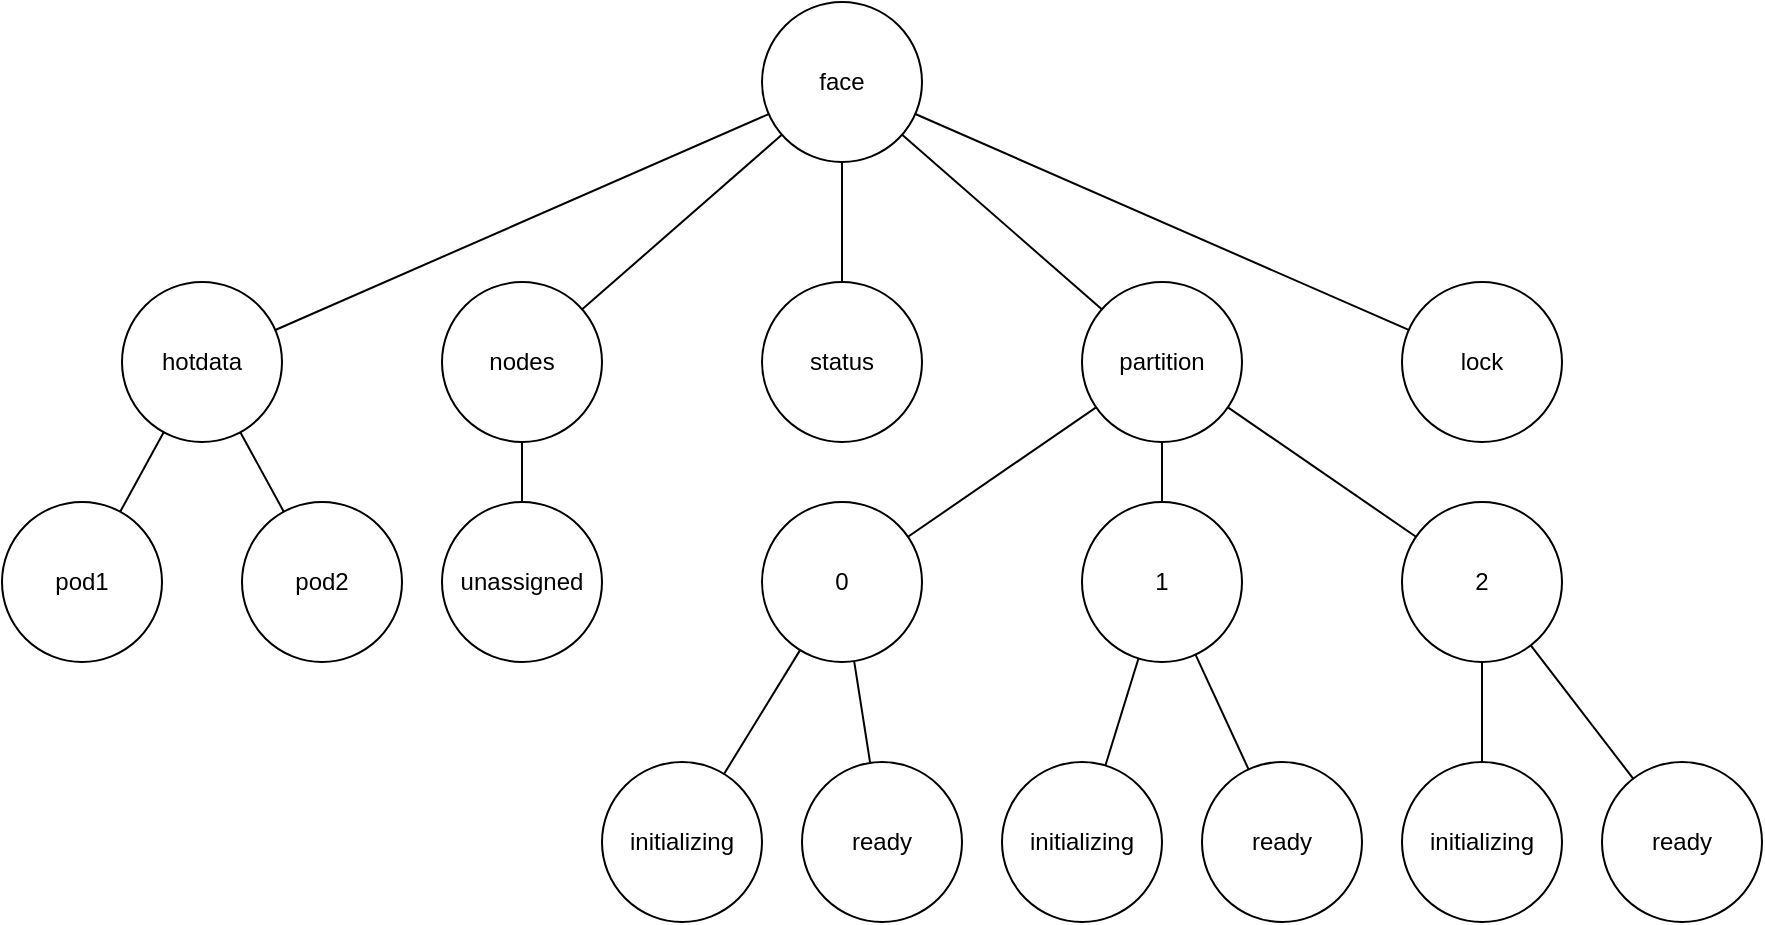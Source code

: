<mxfile version="17.2.1" type="github" pages="2">
  <diagram id="ggRIh1Yd6XoYF3ta6GQ2" name="zk-structure">
    <mxGraphModel dx="1206" dy="752" grid="1" gridSize="10" guides="1" tooltips="1" connect="1" arrows="1" fold="1" page="1" pageScale="1" pageWidth="1169" pageHeight="827" math="0" shadow="0">
      <root>
        <mxCell id="0" />
        <mxCell id="1" parent="0" />
        <mxCell id="4fFtL_55b3TJvYWZb8gH-5" value="" style="rounded=0;orthogonalLoop=1;jettySize=auto;html=1;endArrow=none;endFill=0;" parent="1" source="4fFtL_55b3TJvYWZb8gH-1" target="4fFtL_55b3TJvYWZb8gH-2" edge="1">
          <mxGeometry relative="1" as="geometry" />
        </mxCell>
        <mxCell id="4fFtL_55b3TJvYWZb8gH-1" value="face" style="ellipse;whiteSpace=wrap;html=1;aspect=fixed;" parent="1" vertex="1">
          <mxGeometry x="525" y="200" width="80" height="80" as="geometry" />
        </mxCell>
        <mxCell id="4fFtL_55b3TJvYWZb8gH-2" value="nodes" style="ellipse;whiteSpace=wrap;html=1;aspect=fixed;" parent="1" vertex="1">
          <mxGeometry x="365" y="340" width="80" height="80" as="geometry" />
        </mxCell>
        <mxCell id="4fFtL_55b3TJvYWZb8gH-3" value="partition" style="ellipse;whiteSpace=wrap;html=1;aspect=fixed;" parent="1" vertex="1">
          <mxGeometry x="685" y="340" width="80" height="80" as="geometry" />
        </mxCell>
        <mxCell id="4fFtL_55b3TJvYWZb8gH-4" value="unassigned" style="ellipse;whiteSpace=wrap;html=1;aspect=fixed;" parent="1" vertex="1">
          <mxGeometry x="365" y="450" width="80" height="80" as="geometry" />
        </mxCell>
        <mxCell id="4fFtL_55b3TJvYWZb8gH-6" value="" style="rounded=0;orthogonalLoop=1;jettySize=auto;html=1;endArrow=none;endFill=0;" parent="1" source="4fFtL_55b3TJvYWZb8gH-1" target="4fFtL_55b3TJvYWZb8gH-3" edge="1">
          <mxGeometry relative="1" as="geometry">
            <mxPoint x="472.897" y="283.98" as="sourcePoint" />
            <mxPoint x="434.964" y="345.934" as="targetPoint" />
          </mxGeometry>
        </mxCell>
        <mxCell id="4fFtL_55b3TJvYWZb8gH-7" value="" style="rounded=0;orthogonalLoop=1;jettySize=auto;html=1;endArrow=none;endFill=0;" parent="1" source="4fFtL_55b3TJvYWZb8gH-4" target="4fFtL_55b3TJvYWZb8gH-2" edge="1">
          <mxGeometry relative="1" as="geometry">
            <mxPoint x="472.897" y="283.98" as="sourcePoint" />
            <mxPoint x="434.964" y="345.934" as="targetPoint" />
          </mxGeometry>
        </mxCell>
        <mxCell id="4fFtL_55b3TJvYWZb8gH-10" value="0" style="ellipse;whiteSpace=wrap;html=1;aspect=fixed;" parent="1" vertex="1">
          <mxGeometry x="525" y="450" width="80" height="80" as="geometry" />
        </mxCell>
        <mxCell id="4fFtL_55b3TJvYWZb8gH-11" value="" style="rounded=0;orthogonalLoop=1;jettySize=auto;html=1;endArrow=none;endFill=0;" parent="1" source="4fFtL_55b3TJvYWZb8gH-10" target="4fFtL_55b3TJvYWZb8gH-3" edge="1">
          <mxGeometry relative="1" as="geometry">
            <mxPoint x="474.154" y="485.27" as="sourcePoint" />
            <mxPoint x="433.846" y="414.73" as="targetPoint" />
          </mxGeometry>
        </mxCell>
        <mxCell id="4fFtL_55b3TJvYWZb8gH-12" value="1" style="ellipse;whiteSpace=wrap;html=1;aspect=fixed;" parent="1" vertex="1">
          <mxGeometry x="685" y="450" width="80" height="80" as="geometry" />
        </mxCell>
        <mxCell id="4fFtL_55b3TJvYWZb8gH-13" value="" style="rounded=0;orthogonalLoop=1;jettySize=auto;html=1;endArrow=none;endFill=0;" parent="1" source="4fFtL_55b3TJvYWZb8gH-12" target="4fFtL_55b3TJvYWZb8gH-3" edge="1">
          <mxGeometry relative="1" as="geometry">
            <mxPoint x="697.823" y="482.265" as="sourcePoint" />
            <mxPoint x="775.187" y="407.746" as="targetPoint" />
          </mxGeometry>
        </mxCell>
        <mxCell id="4fFtL_55b3TJvYWZb8gH-14" value="2" style="ellipse;whiteSpace=wrap;html=1;aspect=fixed;" parent="1" vertex="1">
          <mxGeometry x="845" y="450" width="80" height="80" as="geometry" />
        </mxCell>
        <mxCell id="4fFtL_55b3TJvYWZb8gH-15" value="" style="rounded=0;orthogonalLoop=1;jettySize=auto;html=1;endArrow=none;endFill=0;" parent="1" source="4fFtL_55b3TJvYWZb8gH-14" target="4fFtL_55b3TJvYWZb8gH-3" edge="1">
          <mxGeometry relative="1" as="geometry">
            <mxPoint x="818.282" y="470.411" as="sourcePoint" />
            <mxPoint x="810.082" y="419.535" as="targetPoint" />
          </mxGeometry>
        </mxCell>
        <mxCell id="4fFtL_55b3TJvYWZb8gH-16" value="initializing" style="ellipse;whiteSpace=wrap;html=1;aspect=fixed;" parent="1" vertex="1">
          <mxGeometry x="445" y="580" width="80" height="80" as="geometry" />
        </mxCell>
        <mxCell id="4fFtL_55b3TJvYWZb8gH-17" value="" style="rounded=0;orthogonalLoop=1;jettySize=auto;html=1;endArrow=none;endFill=0;" parent="1" source="4fFtL_55b3TJvYWZb8gH-16" target="4fFtL_55b3TJvYWZb8gH-10" edge="1">
          <mxGeometry relative="1" as="geometry">
            <mxPoint x="697.823" y="482.265" as="sourcePoint" />
            <mxPoint x="775.187" y="407.746" as="targetPoint" />
          </mxGeometry>
        </mxCell>
        <mxCell id="4fFtL_55b3TJvYWZb8gH-18" value="ready" style="ellipse;whiteSpace=wrap;html=1;aspect=fixed;" parent="1" vertex="1">
          <mxGeometry x="545" y="580" width="80" height="80" as="geometry" />
        </mxCell>
        <mxCell id="4fFtL_55b3TJvYWZb8gH-19" value="" style="rounded=0;orthogonalLoop=1;jettySize=auto;html=1;endArrow=none;endFill=0;" parent="1" source="4fFtL_55b3TJvYWZb8gH-18" target="4fFtL_55b3TJvYWZb8gH-10" edge="1">
          <mxGeometry relative="1" as="geometry">
            <mxPoint x="603.941" y="597.956" as="sourcePoint" />
            <mxPoint x="645.172" y="542.128" as="targetPoint" />
          </mxGeometry>
        </mxCell>
        <mxCell id="4fFtL_55b3TJvYWZb8gH-20" value="initializing" style="ellipse;whiteSpace=wrap;html=1;aspect=fixed;" parent="1" vertex="1">
          <mxGeometry x="645" y="580" width="80" height="80" as="geometry" />
        </mxCell>
        <mxCell id="4fFtL_55b3TJvYWZb8gH-21" value="ready" style="ellipse;whiteSpace=wrap;html=1;aspect=fixed;" parent="1" vertex="1">
          <mxGeometry x="745" y="580" width="80" height="80" as="geometry" />
        </mxCell>
        <mxCell id="4fFtL_55b3TJvYWZb8gH-22" value="" style="rounded=0;orthogonalLoop=1;jettySize=auto;html=1;endArrow=none;endFill=0;" parent="1" source="4fFtL_55b3TJvYWZb8gH-20" target="4fFtL_55b3TJvYWZb8gH-12" edge="1">
          <mxGeometry relative="1" as="geometry">
            <mxPoint x="442.082" y="600.563" as="sourcePoint" />
            <mxPoint x="507.869" y="529.392" as="targetPoint" />
          </mxGeometry>
        </mxCell>
        <mxCell id="4fFtL_55b3TJvYWZb8gH-23" value="" style="rounded=0;orthogonalLoop=1;jettySize=auto;html=1;endArrow=none;endFill=0;" parent="1" source="4fFtL_55b3TJvYWZb8gH-21" target="4fFtL_55b3TJvYWZb8gH-12" edge="1">
          <mxGeometry relative="1" as="geometry">
            <mxPoint x="535" y="590" as="sourcePoint" />
            <mxPoint x="535" y="540" as="targetPoint" />
          </mxGeometry>
        </mxCell>
        <mxCell id="4fFtL_55b3TJvYWZb8gH-24" value="initializing" style="ellipse;whiteSpace=wrap;html=1;aspect=fixed;" parent="1" vertex="1">
          <mxGeometry x="845" y="580" width="80" height="80" as="geometry" />
        </mxCell>
        <mxCell id="4fFtL_55b3TJvYWZb8gH-25" value="ready" style="ellipse;whiteSpace=wrap;html=1;aspect=fixed;" parent="1" vertex="1">
          <mxGeometry x="945" y="580" width="80" height="80" as="geometry" />
        </mxCell>
        <mxCell id="4fFtL_55b3TJvYWZb8gH-26" value="" style="rounded=0;orthogonalLoop=1;jettySize=auto;html=1;endArrow=none;endFill=0;" parent="1" source="4fFtL_55b3TJvYWZb8gH-24" target="4fFtL_55b3TJvYWZb8gH-14" edge="1">
          <mxGeometry relative="1" as="geometry">
            <mxPoint x="665.201" y="591.323" as="sourcePoint" />
            <mxPoint x="679.601" y="538.625" as="targetPoint" />
          </mxGeometry>
        </mxCell>
        <mxCell id="4fFtL_55b3TJvYWZb8gH-27" value="" style="rounded=0;orthogonalLoop=1;jettySize=auto;html=1;endArrow=none;endFill=0;" parent="1" source="4fFtL_55b3TJvYWZb8gH-25" target="4fFtL_55b3TJvYWZb8gH-14" edge="1">
          <mxGeometry relative="1" as="geometry">
            <mxPoint x="753.054" y="596.558" as="sourcePoint" />
            <mxPoint x="711.89" y="533.479" as="targetPoint" />
          </mxGeometry>
        </mxCell>
        <mxCell id="4fFtL_55b3TJvYWZb8gH-28" value="lock" style="ellipse;whiteSpace=wrap;html=1;aspect=fixed;" parent="1" vertex="1">
          <mxGeometry x="845" y="340" width="80" height="80" as="geometry" />
        </mxCell>
        <mxCell id="4fFtL_55b3TJvYWZb8gH-29" value="" style="rounded=0;orthogonalLoop=1;jettySize=auto;html=1;endArrow=none;endFill=0;" parent="1" source="4fFtL_55b3TJvYWZb8gH-1" target="4fFtL_55b3TJvYWZb8gH-28" edge="1">
          <mxGeometry relative="1" as="geometry">
            <mxPoint x="549.037" y="280.429" as="sourcePoint" />
            <mxPoint x="481.032" y="359.63" as="targetPoint" />
          </mxGeometry>
        </mxCell>
        <mxCell id="vDX_VAeB3Gv7MbY2xDfk-1" value="status" style="ellipse;whiteSpace=wrap;html=1;aspect=fixed;" parent="1" vertex="1">
          <mxGeometry x="525" y="340" width="80" height="80" as="geometry" />
        </mxCell>
        <mxCell id="vDX_VAeB3Gv7MbY2xDfk-2" value="" style="rounded=0;orthogonalLoop=1;jettySize=auto;html=1;endArrow=none;endFill=0;" parent="1" source="vDX_VAeB3Gv7MbY2xDfk-1" target="4fFtL_55b3TJvYWZb8gH-1" edge="1">
          <mxGeometry relative="1" as="geometry">
            <mxPoint x="386.095" y="469.684" as="sourcePoint" />
            <mxPoint x="428.855" y="420.273" as="targetPoint" />
          </mxGeometry>
        </mxCell>
        <mxCell id="Ri_DD8MLibDZNiQe-Uxg-1" value="hotdata" style="ellipse;whiteSpace=wrap;html=1;aspect=fixed;" vertex="1" parent="1">
          <mxGeometry x="205" y="340" width="80" height="80" as="geometry" />
        </mxCell>
        <mxCell id="Ri_DD8MLibDZNiQe-Uxg-2" value="" style="endArrow=none;html=1;rounded=0;" edge="1" parent="1" source="Ri_DD8MLibDZNiQe-Uxg-1" target="4fFtL_55b3TJvYWZb8gH-1">
          <mxGeometry width="50" height="50" relative="1" as="geometry">
            <mxPoint x="165" y="210" as="sourcePoint" />
            <mxPoint x="215" y="160" as="targetPoint" />
          </mxGeometry>
        </mxCell>
        <mxCell id="Ri_DD8MLibDZNiQe-Uxg-3" value="pod1" style="ellipse;whiteSpace=wrap;html=1;aspect=fixed;" vertex="1" parent="1">
          <mxGeometry x="145" y="450" width="80" height="80" as="geometry" />
        </mxCell>
        <mxCell id="Ri_DD8MLibDZNiQe-Uxg-4" value="pod2" style="ellipse;whiteSpace=wrap;html=1;aspect=fixed;" vertex="1" parent="1">
          <mxGeometry x="265" y="450" width="80" height="80" as="geometry" />
        </mxCell>
        <mxCell id="Ri_DD8MLibDZNiQe-Uxg-5" value="" style="endArrow=none;html=1;rounded=0;" edge="1" parent="1" source="Ri_DD8MLibDZNiQe-Uxg-3" target="Ri_DD8MLibDZNiQe-Uxg-1">
          <mxGeometry width="50" height="50" relative="1" as="geometry">
            <mxPoint x="-205" y="320" as="sourcePoint" />
            <mxPoint x="-155" y="270" as="targetPoint" />
          </mxGeometry>
        </mxCell>
        <mxCell id="Ri_DD8MLibDZNiQe-Uxg-6" value="" style="endArrow=none;html=1;rounded=0;" edge="1" parent="1" source="Ri_DD8MLibDZNiQe-Uxg-4" target="Ri_DD8MLibDZNiQe-Uxg-1">
          <mxGeometry width="50" height="50" relative="1" as="geometry">
            <mxPoint x="-133.567" y="475.261" as="sourcePoint" />
            <mxPoint x="-56.453" y="414.713" as="targetPoint" />
          </mxGeometry>
        </mxCell>
      </root>
    </mxGraphModel>
  </diagram>
  <diagram id="j3t2g5V5ho7acekfVRub" name="architecture">
    <mxGraphModel dx="1206" dy="1579" grid="1" gridSize="10" guides="1" tooltips="1" connect="1" arrows="1" fold="1" page="1" pageScale="1" pageWidth="1169" pageHeight="827" math="0" shadow="0">
      <root>
        <mxCell id="0" />
        <mxCell id="1" parent="0" />
        <mxCell id="SEHMqhozJEpaW9w9JJqp-1" value="Query" style="shape=flexArrow;endArrow=classic;html=1;rounded=0;startArrow=block;fillColor=#ffff88;strokeColor=#36393d;sketch=0;shadow=0;" edge="1" parent="1" source="SEHMqhozJEpaW9w9JJqp-7" target="SEHMqhozJEpaW9w9JJqp-3">
          <mxGeometry y="10" width="50" height="50" relative="1" as="geometry">
            <mxPoint x="750" y="190" as="sourcePoint" />
            <mxPoint x="300" y="540" as="targetPoint" />
            <mxPoint as="offset" />
          </mxGeometry>
        </mxCell>
        <mxCell id="SEHMqhozJEpaW9w9JJqp-2" value="Request" style="shape=flexArrow;endArrow=classic;html=1;rounded=0;startArrow=block;fillColor=#ffff88;strokeColor=#36393d;sketch=0;shadow=0;entryX=0.5;entryY=0;entryDx=0;entryDy=0;" edge="1" parent="1" source="SEHMqhozJEpaW9w9JJqp-4" target="SEHMqhozJEpaW9w9JJqp-7">
          <mxGeometry y="10" width="50" height="50" relative="1" as="geometry">
            <mxPoint x="770" y="192" as="sourcePoint" />
            <mxPoint x="770" y="260" as="targetPoint" />
            <mxPoint as="offset" />
          </mxGeometry>
        </mxCell>
        <mxCell id="SEHMqhozJEpaW9w9JJqp-3" value="Data Worker Cluster" style="rounded=1;whiteSpace=wrap;html=1;labelPosition=center;verticalLabelPosition=top;align=center;verticalAlign=bottom;fillColor=#FFFFCC;strokeColor=#d79b00;gradientColor=#CCFFCC;" vertex="1" parent="1">
          <mxGeometry x="290" y="250" width="940" height="560" as="geometry" />
        </mxCell>
        <mxCell id="SEHMqhozJEpaW9w9JJqp-4" value="" style="outlineConnect=0;dashed=0;verticalLabelPosition=bottom;verticalAlign=top;align=center;html=1;shape=mxgraph.aws3.user;fillColor=#D2D3D3;gradientColor=none;" vertex="1" parent="1">
          <mxGeometry x="737.5" y="-110" width="45" height="63" as="geometry" />
        </mxCell>
        <mxCell id="SEHMqhozJEpaW9w9JJqp-5" value="Hot Data" style="rounded=1;whiteSpace=wrap;html=1;labelPosition=center;verticalLabelPosition=top;align=center;verticalAlign=bottom;fillColor=#e6d0de;gradientColor=#d5739d;strokeColor=#996185;" vertex="1" parent="1">
          <mxGeometry x="1060" y="270" width="150" height="510" as="geometry" />
        </mxCell>
        <mxCell id="SEHMqhozJEpaW9w9JJqp-6" value="" style="group;labelPosition=center;verticalLabelPosition=top;align=center;verticalAlign=bottom;whiteSpace=wrap;" vertex="1" connectable="0" parent="1">
          <mxGeometry x="290" y="25" width="940" height="140" as="geometry" />
        </mxCell>
        <mxCell id="SEHMqhozJEpaW9w9JJqp-7" value="Data Combiner Cluster" style="rounded=1;whiteSpace=wrap;html=1;labelPosition=center;verticalLabelPosition=top;align=center;verticalAlign=bottom;fillColor=#fff2cc;gradientColor=#ffd966;strokeColor=#d6b656;" vertex="1" parent="SEHMqhozJEpaW9w9JJqp-6">
          <mxGeometry width="940" height="140" as="geometry" />
        </mxCell>
        <mxCell id="SEHMqhozJEpaW9w9JJqp-8" value="Combiner-1" style="rounded=1;whiteSpace=wrap;html=1;fillColor=#ffff88;strokeColor=#36393d;" vertex="1" parent="SEHMqhozJEpaW9w9JJqp-6">
          <mxGeometry x="30" y="40" width="120" height="60" as="geometry" />
        </mxCell>
        <mxCell id="SEHMqhozJEpaW9w9JJqp-9" value="&lt;div&gt;Combiner-2&lt;/div&gt;" style="rounded=1;whiteSpace=wrap;html=1;fillColor=#ffff88;strokeColor=#36393d;" vertex="1" parent="SEHMqhozJEpaW9w9JJqp-6">
          <mxGeometry x="220" y="40" width="120" height="60" as="geometry" />
        </mxCell>
        <mxCell id="SEHMqhozJEpaW9w9JJqp-10" value="&lt;div&gt;Combiner-N&lt;/div&gt;" style="rounded=1;whiteSpace=wrap;html=1;fillColor=#ffff88;strokeColor=#36393d;" vertex="1" parent="SEHMqhozJEpaW9w9JJqp-6">
          <mxGeometry x="790" y="40" width="120" height="60" as="geometry" />
        </mxCell>
        <mxCell id="SEHMqhozJEpaW9w9JJqp-11" value="&lt;div&gt;Combiner-3&lt;/div&gt;" style="rounded=1;whiteSpace=wrap;html=1;fillColor=#ffff88;strokeColor=#36393d;" vertex="1" parent="SEHMqhozJEpaW9w9JJqp-6">
          <mxGeometry x="410" y="40" width="120" height="60" as="geometry" />
        </mxCell>
        <mxCell id="SEHMqhozJEpaW9w9JJqp-12" value="......." style="rounded=1;whiteSpace=wrap;html=1;fillColor=#ffff88;strokeColor=#36393d;" vertex="1" parent="SEHMqhozJEpaW9w9JJqp-6">
          <mxGeometry x="600" y="40" width="120" height="60" as="geometry" />
        </mxCell>
        <mxCell id="SEHMqhozJEpaW9w9JJqp-13" value="" style="group" vertex="1" connectable="0" parent="1">
          <mxGeometry x="40" y="250" width="150" height="560" as="geometry" />
        </mxCell>
        <mxCell id="SEHMqhozJEpaW9w9JJqp-14" value="Master Cluster" style="rounded=1;whiteSpace=wrap;html=1;labelPosition=center;verticalLabelPosition=top;align=center;verticalAlign=bottom;fillColor=#d5e8d4;gradientColor=#97d077;strokeColor=#82b366;" vertex="1" parent="SEHMqhozJEpaW9w9JJqp-13">
          <mxGeometry width="150" height="560" as="geometry" />
        </mxCell>
        <mxCell id="SEHMqhozJEpaW9w9JJqp-15" value="Master Pod1" style="rounded=1;whiteSpace=wrap;html=1;fillColor=#cdeb8b;strokeColor=#36393d;" vertex="1" parent="SEHMqhozJEpaW9w9JJqp-13">
          <mxGeometry x="17.5" y="32.941" width="115" height="98.824" as="geometry" />
        </mxCell>
        <mxCell id="SEHMqhozJEpaW9w9JJqp-16" value="Master Pod2" style="rounded=1;whiteSpace=wrap;html=1;fillColor=#cdeb8b;strokeColor=#36393d;" vertex="1" parent="SEHMqhozJEpaW9w9JJqp-13">
          <mxGeometry x="17.5" y="164.706" width="115" height="98.824" as="geometry" />
        </mxCell>
        <mxCell id="SEHMqhozJEpaW9w9JJqp-17" value="Master Pod..." style="rounded=1;whiteSpace=wrap;html=1;fillColor=#cdeb8b;strokeColor=#36393d;" vertex="1" parent="SEHMqhozJEpaW9w9JJqp-13">
          <mxGeometry x="17.5" y="296.471" width="115" height="98.824" as="geometry" />
        </mxCell>
        <mxCell id="SEHMqhozJEpaW9w9JJqp-18" value="Master PodN" style="rounded=1;whiteSpace=wrap;html=1;fillColor=#cdeb8b;strokeColor=#36393d;" vertex="1" parent="SEHMqhozJEpaW9w9JJqp-13">
          <mxGeometry x="17.5" y="428.235" width="115" height="98.824" as="geometry" />
        </mxCell>
        <mxCell id="SEHMqhozJEpaW9w9JJqp-19" value="Hot Data Worker 1" style="rounded=1;whiteSpace=wrap;html=1;fillColor=#fad9d5;strokeColor=#ae4132;" vertex="1" parent="1">
          <mxGeometry x="1075" y="300" width="120" height="60" as="geometry" />
        </mxCell>
        <mxCell id="SEHMqhozJEpaW9w9JJqp-20" value="Hot Data Worker 2" style="rounded=1;whiteSpace=wrap;html=1;fillColor=#fad9d5;strokeColor=#ae4132;" vertex="1" parent="1">
          <mxGeometry x="1075" y="433" width="120" height="60" as="geometry" />
        </mxCell>
        <mxCell id="SEHMqhozJEpaW9w9JJqp-21" value="Hot Data Worker ..." style="rounded=1;whiteSpace=wrap;html=1;fillColor=#fad9d5;strokeColor=#ae4132;" vertex="1" parent="1">
          <mxGeometry x="1075" y="567" width="120" height="60" as="geometry" />
        </mxCell>
        <mxCell id="SEHMqhozJEpaW9w9JJqp-22" value="Hot Data Worker N" style="rounded=1;whiteSpace=wrap;html=1;fillColor=#fad9d5;strokeColor=#ae4132;" vertex="1" parent="1">
          <mxGeometry x="1075" y="700" width="120" height="60" as="geometry" />
        </mxCell>
        <mxCell id="SEHMqhozJEpaW9w9JJqp-23" value="Cold Data" style="rounded=1;whiteSpace=wrap;html=1;labelPosition=center;verticalLabelPosition=top;align=center;verticalAlign=bottom;fillColor=#dae8fc;gradientColor=#7ea6e0;strokeColor=#6c8ebf;" vertex="1" parent="1">
          <mxGeometry x="310" y="270" width="740" height="510" as="geometry" />
        </mxCell>
        <mxCell id="SEHMqhozJEpaW9w9JJqp-24" value="" style="group" vertex="1" connectable="0" parent="1">
          <mxGeometry x="690" y="300" width="160" height="460" as="geometry" />
        </mxCell>
        <mxCell id="SEHMqhozJEpaW9w9JJqp-25" value="Partition ..." style="rounded=1;whiteSpace=wrap;html=1;labelPosition=center;verticalLabelPosition=top;align=center;verticalAlign=bottom;" vertex="1" parent="SEHMqhozJEpaW9w9JJqp-24">
          <mxGeometry width="160" height="460" as="geometry" />
        </mxCell>
        <mxCell id="SEHMqhozJEpaW9w9JJqp-26" value="" style="group;fillColor=none;strokeColor=none;" vertex="1" connectable="0" parent="SEHMqhozJEpaW9w9JJqp-24">
          <mxGeometry x="10" y="29" width="140" height="90" as="geometry" />
        </mxCell>
        <mxCell id="SEHMqhozJEpaW9w9JJqp-27" value="Computing Server-...A" style="rounded=1;whiteSpace=wrap;html=1;labelPosition=center;verticalLabelPosition=top;align=center;verticalAlign=bottom;fillColor=#b1ddf0;strokeColor=#10739e;" vertex="1" parent="SEHMqhozJEpaW9w9JJqp-26">
          <mxGeometry width="140" height="90" as="geometry" />
        </mxCell>
        <mxCell id="SEHMqhozJEpaW9w9JJqp-28" value="Faiss" style="rounded=1;whiteSpace=wrap;html=1;fillColor=#e1d5e7;strokeColor=#9673a6;" vertex="1" parent="SEHMqhozJEpaW9w9JJqp-26">
          <mxGeometry x="20" y="50" width="100" height="30" as="geometry" />
        </mxCell>
        <mxCell id="SEHMqhozJEpaW9w9JJqp-29" value="WebAPI" style="rounded=1;whiteSpace=wrap;html=1;fillColor=#dae8fc;strokeColor=#6c8ebf;" vertex="1" parent="SEHMqhozJEpaW9w9JJqp-26">
          <mxGeometry x="20" y="10" width="100" height="30" as="geometry" />
        </mxCell>
        <mxCell id="SEHMqhozJEpaW9w9JJqp-30" value="" style="group;fillColor=none;strokeColor=none;" vertex="1" connectable="0" parent="SEHMqhozJEpaW9w9JJqp-24">
          <mxGeometry x="10" y="140" width="140" height="90" as="geometry" />
        </mxCell>
        <mxCell id="SEHMqhozJEpaW9w9JJqp-31" value="Computing Server-...B" style="rounded=1;whiteSpace=wrap;html=1;labelPosition=center;verticalLabelPosition=top;align=center;verticalAlign=bottom;fillColor=#b1ddf0;strokeColor=#10739e;" vertex="1" parent="SEHMqhozJEpaW9w9JJqp-30">
          <mxGeometry width="140" height="90" as="geometry" />
        </mxCell>
        <mxCell id="SEHMqhozJEpaW9w9JJqp-32" value="Faiss" style="rounded=1;whiteSpace=wrap;html=1;fillColor=#e1d5e7;strokeColor=#9673a6;" vertex="1" parent="SEHMqhozJEpaW9w9JJqp-30">
          <mxGeometry x="20" y="50" width="100" height="30" as="geometry" />
        </mxCell>
        <mxCell id="SEHMqhozJEpaW9w9JJqp-33" value="WebAPI" style="rounded=1;whiteSpace=wrap;html=1;fillColor=#dae8fc;strokeColor=#6c8ebf;" vertex="1" parent="SEHMqhozJEpaW9w9JJqp-30">
          <mxGeometry x="20" y="10" width="100" height="30" as="geometry" />
        </mxCell>
        <mxCell id="SEHMqhozJEpaW9w9JJqp-34" value="" style="group;fillColor=#b1ddf0;strokeColor=#10739e;gradientColor=none;rounded=1;" vertex="1" connectable="0" parent="SEHMqhozJEpaW9w9JJqp-24">
          <mxGeometry x="10" y="250" width="140" height="90" as="geometry" />
        </mxCell>
        <mxCell id="SEHMqhozJEpaW9w9JJqp-35" value="Computing Server-......" style="rounded=1;whiteSpace=wrap;html=1;labelPosition=center;verticalLabelPosition=top;align=center;verticalAlign=bottom;strokeColor=none;fillColor=none;" vertex="1" parent="SEHMqhozJEpaW9w9JJqp-34">
          <mxGeometry width="140" height="90" as="geometry" />
        </mxCell>
        <mxCell id="SEHMqhozJEpaW9w9JJqp-36" value="Faiss" style="rounded=1;whiteSpace=wrap;html=1;fillColor=#e1d5e7;strokeColor=#9673a6;" vertex="1" parent="SEHMqhozJEpaW9w9JJqp-34">
          <mxGeometry x="20" y="50" width="100" height="30" as="geometry" />
        </mxCell>
        <mxCell id="SEHMqhozJEpaW9w9JJqp-37" value="WebAPI" style="rounded=1;whiteSpace=wrap;html=1;fillColor=#dae8fc;strokeColor=#6c8ebf;" vertex="1" parent="SEHMqhozJEpaW9w9JJqp-34">
          <mxGeometry x="20" y="10" width="100" height="30" as="geometry" />
        </mxCell>
        <mxCell id="SEHMqhozJEpaW9w9JJqp-38" value="" style="group" vertex="1" connectable="0" parent="SEHMqhozJEpaW9w9JJqp-24">
          <mxGeometry x="10" y="360" width="140" height="90" as="geometry" />
        </mxCell>
        <mxCell id="SEHMqhozJEpaW9w9JJqp-39" value="Computing Server-...Z" style="rounded=1;whiteSpace=wrap;html=1;labelPosition=center;verticalLabelPosition=top;align=center;verticalAlign=bottom;fillColor=#b1ddf0;strokeColor=#10739e;" vertex="1" parent="SEHMqhozJEpaW9w9JJqp-38">
          <mxGeometry width="140" height="90" as="geometry" />
        </mxCell>
        <mxCell id="SEHMqhozJEpaW9w9JJqp-40" value="Faiss" style="rounded=1;whiteSpace=wrap;html=1;fillColor=#e1d5e7;strokeColor=#9673a6;" vertex="1" parent="SEHMqhozJEpaW9w9JJqp-38">
          <mxGeometry x="20" y="50" width="100" height="30" as="geometry" />
        </mxCell>
        <mxCell id="SEHMqhozJEpaW9w9JJqp-41" value="WebAPI" style="rounded=1;whiteSpace=wrap;html=1;fillColor=#dae8fc;strokeColor=#6c8ebf;" vertex="1" parent="SEHMqhozJEpaW9w9JJqp-38">
          <mxGeometry x="20" y="10" width="100" height="30" as="geometry" />
        </mxCell>
        <mxCell id="SEHMqhozJEpaW9w9JJqp-42" value="" style="group" vertex="1" connectable="0" parent="1">
          <mxGeometry x="870" y="300" width="160" height="460" as="geometry" />
        </mxCell>
        <mxCell id="SEHMqhozJEpaW9w9JJqp-43" value="Partition N" style="rounded=1;whiteSpace=wrap;html=1;labelPosition=center;verticalLabelPosition=top;align=center;verticalAlign=bottom;" vertex="1" parent="SEHMqhozJEpaW9w9JJqp-42">
          <mxGeometry width="160" height="460" as="geometry" />
        </mxCell>
        <mxCell id="SEHMqhozJEpaW9w9JJqp-44" value="" style="group" vertex="1" connectable="0" parent="SEHMqhozJEpaW9w9JJqp-42">
          <mxGeometry x="10" y="30" width="140" height="90" as="geometry" />
        </mxCell>
        <mxCell id="SEHMqhozJEpaW9w9JJqp-45" value="Computing Server-NA" style="rounded=1;whiteSpace=wrap;html=1;labelPosition=center;verticalLabelPosition=top;align=center;verticalAlign=bottom;fillColor=#b1ddf0;strokeColor=#10739e;" vertex="1" parent="SEHMqhozJEpaW9w9JJqp-44">
          <mxGeometry width="140" height="90" as="geometry" />
        </mxCell>
        <mxCell id="SEHMqhozJEpaW9w9JJqp-46" value="Faiss" style="rounded=1;whiteSpace=wrap;html=1;fillColor=#e1d5e7;strokeColor=#9673a6;" vertex="1" parent="SEHMqhozJEpaW9w9JJqp-44">
          <mxGeometry x="20" y="50" width="100" height="30" as="geometry" />
        </mxCell>
        <mxCell id="SEHMqhozJEpaW9w9JJqp-47" value="WebAPI" style="rounded=1;whiteSpace=wrap;html=1;fillColor=#dae8fc;strokeColor=#6c8ebf;" vertex="1" parent="SEHMqhozJEpaW9w9JJqp-44">
          <mxGeometry x="20" y="10" width="100" height="30" as="geometry" />
        </mxCell>
        <mxCell id="SEHMqhozJEpaW9w9JJqp-48" value="" style="group" vertex="1" connectable="0" parent="SEHMqhozJEpaW9w9JJqp-42">
          <mxGeometry x="10" y="140" width="140" height="90" as="geometry" />
        </mxCell>
        <mxCell id="SEHMqhozJEpaW9w9JJqp-49" value="Computing Server-NB" style="rounded=1;whiteSpace=wrap;html=1;labelPosition=center;verticalLabelPosition=top;align=center;verticalAlign=bottom;fillColor=#b1ddf0;strokeColor=#10739e;" vertex="1" parent="SEHMqhozJEpaW9w9JJqp-48">
          <mxGeometry width="140" height="90" as="geometry" />
        </mxCell>
        <mxCell id="SEHMqhozJEpaW9w9JJqp-50" value="Faiss" style="rounded=1;whiteSpace=wrap;html=1;fillColor=#e1d5e7;strokeColor=#9673a6;" vertex="1" parent="SEHMqhozJEpaW9w9JJqp-48">
          <mxGeometry x="20" y="50" width="100" height="30" as="geometry" />
        </mxCell>
        <mxCell id="SEHMqhozJEpaW9w9JJqp-51" value="WebAPI" style="rounded=1;whiteSpace=wrap;html=1;fillColor=#dae8fc;strokeColor=#6c8ebf;" vertex="1" parent="SEHMqhozJEpaW9w9JJqp-48">
          <mxGeometry x="20" y="10" width="100" height="30" as="geometry" />
        </mxCell>
        <mxCell id="SEHMqhozJEpaW9w9JJqp-52" value="" style="group" vertex="1" connectable="0" parent="SEHMqhozJEpaW9w9JJqp-42">
          <mxGeometry x="10" y="250" width="140" height="90" as="geometry" />
        </mxCell>
        <mxCell id="SEHMqhozJEpaW9w9JJqp-53" value="Computing Server-......" style="rounded=1;whiteSpace=wrap;html=1;labelPosition=center;verticalLabelPosition=top;align=center;verticalAlign=bottom;fillColor=#b1ddf0;strokeColor=#10739e;" vertex="1" parent="SEHMqhozJEpaW9w9JJqp-52">
          <mxGeometry width="140" height="90" as="geometry" />
        </mxCell>
        <mxCell id="SEHMqhozJEpaW9w9JJqp-54" value="Faiss" style="rounded=1;whiteSpace=wrap;html=1;fillColor=#e1d5e7;strokeColor=#9673a6;" vertex="1" parent="SEHMqhozJEpaW9w9JJqp-52">
          <mxGeometry x="20" y="50" width="100" height="30" as="geometry" />
        </mxCell>
        <mxCell id="SEHMqhozJEpaW9w9JJqp-55" value="WebAPI" style="rounded=1;whiteSpace=wrap;html=1;fillColor=#dae8fc;strokeColor=#6c8ebf;" vertex="1" parent="SEHMqhozJEpaW9w9JJqp-52">
          <mxGeometry x="20" y="10" width="100" height="30" as="geometry" />
        </mxCell>
        <mxCell id="SEHMqhozJEpaW9w9JJqp-56" value="" style="group" vertex="1" connectable="0" parent="SEHMqhozJEpaW9w9JJqp-42">
          <mxGeometry x="10" y="360" width="140" height="90" as="geometry" />
        </mxCell>
        <mxCell id="SEHMqhozJEpaW9w9JJqp-57" value="Computing Server-NZ" style="rounded=1;whiteSpace=wrap;html=1;labelPosition=center;verticalLabelPosition=top;align=center;verticalAlign=bottom;fillColor=#b1ddf0;strokeColor=#10739e;" vertex="1" parent="SEHMqhozJEpaW9w9JJqp-56">
          <mxGeometry width="140" height="90" as="geometry" />
        </mxCell>
        <mxCell id="SEHMqhozJEpaW9w9JJqp-58" value="Faiss" style="rounded=1;whiteSpace=wrap;html=1;fillColor=#e1d5e7;strokeColor=#9673a6;" vertex="1" parent="SEHMqhozJEpaW9w9JJqp-56">
          <mxGeometry x="20" y="50" width="100" height="30" as="geometry" />
        </mxCell>
        <mxCell id="SEHMqhozJEpaW9w9JJqp-59" value="WebAPI" style="rounded=1;whiteSpace=wrap;html=1;fillColor=#dae8fc;strokeColor=#6c8ebf;" vertex="1" parent="SEHMqhozJEpaW9w9JJqp-56">
          <mxGeometry x="20" y="10" width="100" height="30" as="geometry" />
        </mxCell>
        <mxCell id="SEHMqhozJEpaW9w9JJqp-60" value="Partition 1" style="rounded=1;whiteSpace=wrap;html=1;labelPosition=center;verticalLabelPosition=top;align=center;verticalAlign=bottom;" vertex="1" parent="1">
          <mxGeometry x="330" y="300" width="160" height="460" as="geometry" />
        </mxCell>
        <mxCell id="SEHMqhozJEpaW9w9JJqp-61" value="" style="group" vertex="1" connectable="0" parent="1">
          <mxGeometry x="340" y="440" width="140" height="90" as="geometry" />
        </mxCell>
        <mxCell id="SEHMqhozJEpaW9w9JJqp-62" value="" style="group" vertex="1" connectable="0" parent="SEHMqhozJEpaW9w9JJqp-61">
          <mxGeometry width="140" height="90" as="geometry" />
        </mxCell>
        <mxCell id="SEHMqhozJEpaW9w9JJqp-63" value="Computing Server-1B" style="rounded=1;whiteSpace=wrap;html=1;labelPosition=center;verticalLabelPosition=top;align=center;verticalAlign=bottom;fillColor=#b1ddf0;strokeColor=#10739e;" vertex="1" parent="SEHMqhozJEpaW9w9JJqp-62">
          <mxGeometry width="140" height="90" as="geometry" />
        </mxCell>
        <mxCell id="SEHMqhozJEpaW9w9JJqp-64" value="Faiss" style="rounded=1;whiteSpace=wrap;html=1;fillColor=#e1d5e7;strokeColor=#9673a6;" vertex="1" parent="SEHMqhozJEpaW9w9JJqp-62">
          <mxGeometry x="20" y="50" width="100" height="30" as="geometry" />
        </mxCell>
        <mxCell id="SEHMqhozJEpaW9w9JJqp-65" value="WebAPI" style="rounded=1;whiteSpace=wrap;html=1;fillColor=#dae8fc;strokeColor=#6c8ebf;" vertex="1" parent="SEHMqhozJEpaW9w9JJqp-62">
          <mxGeometry x="20" y="10" width="100" height="30" as="geometry" />
        </mxCell>
        <mxCell id="SEHMqhozJEpaW9w9JJqp-66" value="" style="group" vertex="1" connectable="0" parent="1">
          <mxGeometry x="340" y="330" width="140" height="90" as="geometry" />
        </mxCell>
        <mxCell id="SEHMqhozJEpaW9w9JJqp-67" value="Computing Server-1A" style="rounded=1;whiteSpace=wrap;html=1;labelPosition=center;verticalLabelPosition=top;align=center;verticalAlign=bottom;fillColor=#b1ddf0;strokeColor=#10739e;" vertex="1" parent="SEHMqhozJEpaW9w9JJqp-66">
          <mxGeometry width="140" height="90" as="geometry" />
        </mxCell>
        <mxCell id="SEHMqhozJEpaW9w9JJqp-68" value="Faiss" style="rounded=1;whiteSpace=wrap;html=1;fillColor=#e1d5e7;strokeColor=#9673a6;" vertex="1" parent="SEHMqhozJEpaW9w9JJqp-66">
          <mxGeometry x="20" y="50" width="100" height="30" as="geometry" />
        </mxCell>
        <mxCell id="SEHMqhozJEpaW9w9JJqp-69" value="WebAPI" style="rounded=1;whiteSpace=wrap;html=1;fillColor=#dae8fc;strokeColor=#6c8ebf;" vertex="1" parent="SEHMqhozJEpaW9w9JJqp-66">
          <mxGeometry x="20" y="10" width="100" height="30" as="geometry" />
        </mxCell>
        <mxCell id="SEHMqhozJEpaW9w9JJqp-70" value="" style="group" vertex="1" connectable="0" parent="1">
          <mxGeometry x="340" y="550" width="140" height="90" as="geometry" />
        </mxCell>
        <mxCell id="SEHMqhozJEpaW9w9JJqp-71" value="Computing Server-1..." style="rounded=1;whiteSpace=wrap;html=1;labelPosition=center;verticalLabelPosition=top;align=center;verticalAlign=bottom;fillColor=#b1ddf0;strokeColor=#10739e;" vertex="1" parent="SEHMqhozJEpaW9w9JJqp-70">
          <mxGeometry width="140" height="90" as="geometry" />
        </mxCell>
        <mxCell id="SEHMqhozJEpaW9w9JJqp-72" value="Faiss" style="rounded=1;whiteSpace=wrap;html=1;fillColor=#e1d5e7;strokeColor=#9673a6;" vertex="1" parent="SEHMqhozJEpaW9w9JJqp-70">
          <mxGeometry x="20" y="50" width="100" height="30" as="geometry" />
        </mxCell>
        <mxCell id="SEHMqhozJEpaW9w9JJqp-73" value="WebAPI" style="rounded=1;whiteSpace=wrap;html=1;fillColor=#dae8fc;strokeColor=#6c8ebf;" vertex="1" parent="SEHMqhozJEpaW9w9JJqp-70">
          <mxGeometry x="20" y="10" width="100" height="30" as="geometry" />
        </mxCell>
        <mxCell id="SEHMqhozJEpaW9w9JJqp-74" value="" style="group" vertex="1" connectable="0" parent="1">
          <mxGeometry x="340" y="660" width="140" height="90" as="geometry" />
        </mxCell>
        <mxCell id="SEHMqhozJEpaW9w9JJqp-75" value="Computing Server-1Z" style="rounded=1;whiteSpace=wrap;html=1;labelPosition=center;verticalLabelPosition=top;align=center;verticalAlign=bottom;fillColor=#b1ddf0;strokeColor=#10739e;" vertex="1" parent="SEHMqhozJEpaW9w9JJqp-74">
          <mxGeometry width="140" height="90" as="geometry" />
        </mxCell>
        <mxCell id="SEHMqhozJEpaW9w9JJqp-76" value="Faiss" style="rounded=1;whiteSpace=wrap;html=1;fillColor=#e1d5e7;strokeColor=#9673a6;" vertex="1" parent="SEHMqhozJEpaW9w9JJqp-74">
          <mxGeometry x="20" y="50" width="100" height="30" as="geometry" />
        </mxCell>
        <mxCell id="SEHMqhozJEpaW9w9JJqp-77" value="WebAPI" style="rounded=1;whiteSpace=wrap;html=1;fillColor=#dae8fc;strokeColor=#6c8ebf;" vertex="1" parent="SEHMqhozJEpaW9w9JJqp-74">
          <mxGeometry x="20" y="10" width="100" height="30" as="geometry" />
        </mxCell>
        <mxCell id="SEHMqhozJEpaW9w9JJqp-78" value="Partition 2" style="rounded=1;whiteSpace=wrap;html=1;labelPosition=center;verticalLabelPosition=top;align=center;verticalAlign=bottom;" vertex="1" parent="1">
          <mxGeometry x="510" y="300" width="160" height="460" as="geometry" />
        </mxCell>
        <mxCell id="SEHMqhozJEpaW9w9JJqp-79" value="" style="group" vertex="1" connectable="0" parent="1">
          <mxGeometry x="520" y="330" width="140" height="90" as="geometry" />
        </mxCell>
        <mxCell id="SEHMqhozJEpaW9w9JJqp-80" value="" style="group" vertex="1" connectable="0" parent="SEHMqhozJEpaW9w9JJqp-79">
          <mxGeometry width="140" height="90" as="geometry" />
        </mxCell>
        <mxCell id="SEHMqhozJEpaW9w9JJqp-81" value="Computing Server-2A" style="rounded=1;whiteSpace=wrap;html=1;labelPosition=center;verticalLabelPosition=top;align=center;verticalAlign=bottom;fillColor=#b1ddf0;strokeColor=#10739e;" vertex="1" parent="SEHMqhozJEpaW9w9JJqp-80">
          <mxGeometry width="140" height="90" as="geometry" />
        </mxCell>
        <mxCell id="SEHMqhozJEpaW9w9JJqp-82" value="Faiss" style="rounded=1;whiteSpace=wrap;html=1;fillColor=#e1d5e7;strokeColor=#9673a6;" vertex="1" parent="SEHMqhozJEpaW9w9JJqp-80">
          <mxGeometry x="20" y="50" width="100" height="30" as="geometry" />
        </mxCell>
        <mxCell id="SEHMqhozJEpaW9w9JJqp-83" value="WebAPI" style="rounded=1;whiteSpace=wrap;html=1;fillColor=#dae8fc;strokeColor=#6c8ebf;" vertex="1" parent="SEHMqhozJEpaW9w9JJqp-80">
          <mxGeometry x="20" y="10" width="100" height="30" as="geometry" />
        </mxCell>
        <mxCell id="SEHMqhozJEpaW9w9JJqp-84" value="" style="group" vertex="1" connectable="0" parent="1">
          <mxGeometry x="520" y="660" width="140" height="90" as="geometry" />
        </mxCell>
        <mxCell id="SEHMqhozJEpaW9w9JJqp-85" value="" style="group" vertex="1" connectable="0" parent="SEHMqhozJEpaW9w9JJqp-84">
          <mxGeometry width="140" height="90" as="geometry" />
        </mxCell>
        <mxCell id="SEHMqhozJEpaW9w9JJqp-86" value="Computing Server-2Z" style="rounded=1;whiteSpace=wrap;html=1;labelPosition=center;verticalLabelPosition=top;align=center;verticalAlign=bottom;fillColor=#b1ddf0;strokeColor=#10739e;" vertex="1" parent="SEHMqhozJEpaW9w9JJqp-85">
          <mxGeometry width="140" height="90" as="geometry" />
        </mxCell>
        <mxCell id="SEHMqhozJEpaW9w9JJqp-87" value="Faiss" style="rounded=1;whiteSpace=wrap;html=1;fillColor=#e1d5e7;strokeColor=#9673a6;" vertex="1" parent="SEHMqhozJEpaW9w9JJqp-85">
          <mxGeometry x="20" y="50" width="100" height="30" as="geometry" />
        </mxCell>
        <mxCell id="SEHMqhozJEpaW9w9JJqp-88" value="WebAPI" style="rounded=1;whiteSpace=wrap;html=1;fillColor=#dae8fc;strokeColor=#6c8ebf;" vertex="1" parent="SEHMqhozJEpaW9w9JJqp-85">
          <mxGeometry x="20" y="10" width="100" height="30" as="geometry" />
        </mxCell>
        <mxCell id="SEHMqhozJEpaW9w9JJqp-89" value="" style="group" vertex="1" connectable="0" parent="1">
          <mxGeometry x="520" y="440" width="140" height="90" as="geometry" />
        </mxCell>
        <mxCell id="SEHMqhozJEpaW9w9JJqp-90" value="Computing Server-2B" style="rounded=1;whiteSpace=wrap;html=1;labelPosition=center;verticalLabelPosition=top;align=center;verticalAlign=bottom;fillColor=#b1ddf0;strokeColor=#10739e;" vertex="1" parent="SEHMqhozJEpaW9w9JJqp-89">
          <mxGeometry width="140" height="90" as="geometry" />
        </mxCell>
        <mxCell id="SEHMqhozJEpaW9w9JJqp-91" value="Faiss" style="rounded=1;whiteSpace=wrap;html=1;fillColor=#e1d5e7;strokeColor=#9673a6;" vertex="1" parent="SEHMqhozJEpaW9w9JJqp-89">
          <mxGeometry x="20" y="50" width="100" height="30" as="geometry" />
        </mxCell>
        <mxCell id="SEHMqhozJEpaW9w9JJqp-92" value="WebAPI" style="rounded=1;whiteSpace=wrap;html=1;fillColor=#dae8fc;strokeColor=#6c8ebf;" vertex="1" parent="SEHMqhozJEpaW9w9JJqp-89">
          <mxGeometry x="20" y="10" width="100" height="30" as="geometry" />
        </mxCell>
        <mxCell id="SEHMqhozJEpaW9w9JJqp-93" value="" style="group" vertex="1" connectable="0" parent="1">
          <mxGeometry x="520" y="550" width="140" height="90" as="geometry" />
        </mxCell>
        <mxCell id="SEHMqhozJEpaW9w9JJqp-94" value="Computing Server-2..." style="rounded=1;whiteSpace=wrap;html=1;labelPosition=center;verticalLabelPosition=top;align=center;verticalAlign=bottom;fillColor=#b1ddf0;strokeColor=#10739e;" vertex="1" parent="SEHMqhozJEpaW9w9JJqp-93">
          <mxGeometry width="140" height="90" as="geometry" />
        </mxCell>
        <mxCell id="SEHMqhozJEpaW9w9JJqp-95" value="Faiss" style="rounded=1;whiteSpace=wrap;html=1;fillColor=#e1d5e7;strokeColor=#9673a6;" vertex="1" parent="SEHMqhozJEpaW9w9JJqp-93">
          <mxGeometry x="20" y="50" width="100" height="30" as="geometry" />
        </mxCell>
        <mxCell id="SEHMqhozJEpaW9w9JJqp-96" value="WebAPI" style="rounded=1;whiteSpace=wrap;html=1;fillColor=#dae8fc;strokeColor=#6c8ebf;" vertex="1" parent="SEHMqhozJEpaW9w9JJqp-93">
          <mxGeometry x="20" y="10" width="100" height="30" as="geometry" />
        </mxCell>
        <mxCell id="SEHMqhozJEpaW9w9JJqp-97" value="Manage" style="shape=flexArrow;endArrow=classic;html=1;rounded=0;startArrow=block;entryX=0;entryY=0.5;entryDx=0;entryDy=0;fillColor=#ffff88;strokeColor=#36393d;" edge="1" parent="1" source="SEHMqhozJEpaW9w9JJqp-14" target="SEHMqhozJEpaW9w9JJqp-3">
          <mxGeometry y="10" width="50" height="50" relative="1" as="geometry">
            <mxPoint x="190" y="360" as="sourcePoint" />
            <mxPoint x="240" y="360" as="targetPoint" />
            <mxPoint as="offset" />
          </mxGeometry>
        </mxCell>
        <mxCell id="SEHMqhozJEpaW9w9JJqp-98" value="Query" style="shape=flexArrow;endArrow=classic;html=1;rounded=0;startArrow=block;fillColor=#ffff88;strokeColor=#36393d;exitX=0.75;exitY=1;exitDx=0;exitDy=0;entryX=0.75;entryY=0;entryDx=0;entryDy=0;" edge="1" parent="1" source="SEHMqhozJEpaW9w9JJqp-7" target="SEHMqhozJEpaW9w9JJqp-3">
          <mxGeometry y="10" width="50" height="50" relative="1" as="geometry">
            <mxPoint x="770" y="192" as="sourcePoint" />
            <mxPoint x="770" y="260" as="targetPoint" />
            <mxPoint as="offset" />
          </mxGeometry>
        </mxCell>
        <mxCell id="SEHMqhozJEpaW9w9JJqp-99" value="Query" style="shape=flexArrow;endArrow=classic;html=1;rounded=0;startArrow=block;fillColor=#ffff88;strokeColor=#36393d;exitX=0.25;exitY=1;exitDx=0;exitDy=0;entryX=0.25;entryY=0;entryDx=0;entryDy=0;" edge="1" parent="1" source="SEHMqhozJEpaW9w9JJqp-7" target="SEHMqhozJEpaW9w9JJqp-3">
          <mxGeometry y="10" width="50" height="50" relative="1" as="geometry">
            <mxPoint x="1005" y="192" as="sourcePoint" />
            <mxPoint x="1005" y="260" as="targetPoint" />
            <mxPoint as="offset" />
          </mxGeometry>
        </mxCell>
        <mxCell id="SEHMqhozJEpaW9w9JJqp-100" value="Manage" style="shape=flexArrow;endArrow=classic;html=1;rounded=0;startArrow=block;entryX=0;entryY=0.25;entryDx=0;entryDy=0;fillColor=#ffff88;strokeColor=#36393d;exitX=1;exitY=0.25;exitDx=0;exitDy=0;" edge="1" parent="1" source="SEHMqhozJEpaW9w9JJqp-14" target="SEHMqhozJEpaW9w9JJqp-3">
          <mxGeometry y="10" width="50" height="50" relative="1" as="geometry">
            <mxPoint x="200" y="540" as="sourcePoint" />
            <mxPoint x="300" y="540" as="targetPoint" />
            <mxPoint as="offset" />
          </mxGeometry>
        </mxCell>
        <mxCell id="SEHMqhozJEpaW9w9JJqp-101" value="Manage" style="shape=flexArrow;endArrow=classic;html=1;rounded=0;startArrow=block;entryX=0;entryY=0.75;entryDx=0;entryDy=0;fillColor=#ffff88;strokeColor=#36393d;exitX=1;exitY=0.75;exitDx=0;exitDy=0;" edge="1" parent="1" source="SEHMqhozJEpaW9w9JJqp-14" target="SEHMqhozJEpaW9w9JJqp-3">
          <mxGeometry y="10" width="50" height="50" relative="1" as="geometry">
            <mxPoint x="200" y="400" as="sourcePoint" />
            <mxPoint x="300" y="400" as="targetPoint" />
            <mxPoint as="offset" />
          </mxGeometry>
        </mxCell>
      </root>
    </mxGraphModel>
  </diagram>
</mxfile>
